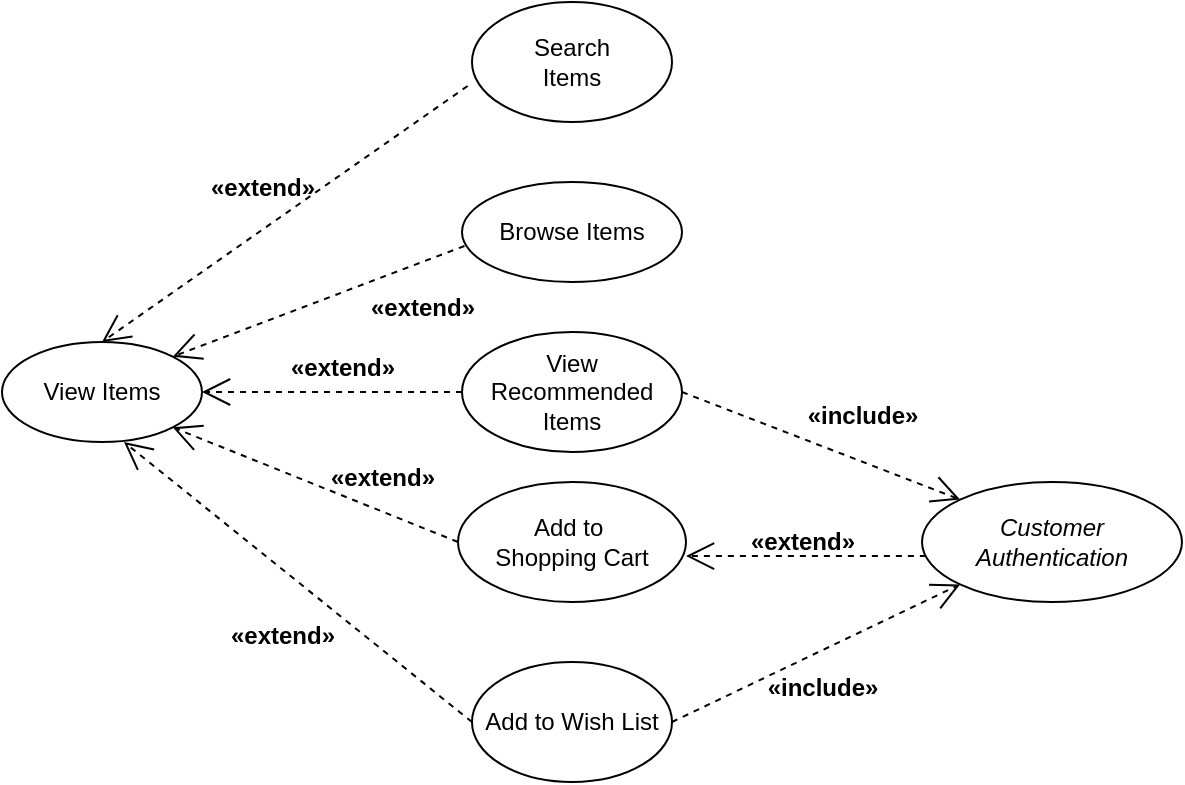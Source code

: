 <mxfile version="23.1.5" type="github">
  <diagram name="Trang-1" id="I40d7bDoAF0YKuTwU6rQ">
    <mxGraphModel dx="794" dy="470" grid="1" gridSize="10" guides="1" tooltips="1" connect="1" arrows="1" fold="1" page="1" pageScale="1" pageWidth="827" pageHeight="1169" math="0" shadow="0">
      <root>
        <mxCell id="0" />
        <mxCell id="1" parent="0" />
        <mxCell id="u2UoEmpoiVe40xYF6gXl-1" value="View Items" style="ellipse;whiteSpace=wrap;html=1;" vertex="1" parent="1">
          <mxGeometry x="60" y="240" width="100" height="50" as="geometry" />
        </mxCell>
        <mxCell id="u2UoEmpoiVe40xYF6gXl-2" value="Search&lt;br&gt;Items" style="ellipse;whiteSpace=wrap;html=1;" vertex="1" parent="1">
          <mxGeometry x="295" y="70" width="100" height="60" as="geometry" />
        </mxCell>
        <mxCell id="u2UoEmpoiVe40xYF6gXl-3" value="Browse Items" style="ellipse;whiteSpace=wrap;html=1;" vertex="1" parent="1">
          <mxGeometry x="290" y="160" width="110" height="50" as="geometry" />
        </mxCell>
        <mxCell id="u2UoEmpoiVe40xYF6gXl-4" value="View&lt;br&gt;Recommended &lt;br&gt;Items" style="ellipse;whiteSpace=wrap;html=1;" vertex="1" parent="1">
          <mxGeometry x="290" y="235" width="110" height="60" as="geometry" />
        </mxCell>
        <mxCell id="u2UoEmpoiVe40xYF6gXl-5" value="Add to&amp;nbsp;&lt;br&gt;Shopping Cart" style="ellipse;whiteSpace=wrap;html=1;" vertex="1" parent="1">
          <mxGeometry x="288" y="310" width="114" height="60" as="geometry" />
        </mxCell>
        <mxCell id="u2UoEmpoiVe40xYF6gXl-6" value="Add to Wish List" style="ellipse;whiteSpace=wrap;html=1;" vertex="1" parent="1">
          <mxGeometry x="295" y="400" width="100" height="60" as="geometry" />
        </mxCell>
        <mxCell id="u2UoEmpoiVe40xYF6gXl-7" value="&lt;i&gt;Customer Authentication&lt;/i&gt;" style="ellipse;whiteSpace=wrap;html=1;" vertex="1" parent="1">
          <mxGeometry x="520" y="310" width="130" height="60" as="geometry" />
        </mxCell>
        <mxCell id="u2UoEmpoiVe40xYF6gXl-8" value="" style="endArrow=open;endSize=12;dashed=1;html=1;rounded=0;exitX=-0.022;exitY=0.7;exitDx=0;exitDy=0;exitPerimeter=0;entryX=0.5;entryY=0;entryDx=0;entryDy=0;" edge="1" parent="1" source="u2UoEmpoiVe40xYF6gXl-2" target="u2UoEmpoiVe40xYF6gXl-1">
          <mxGeometry width="160" relative="1" as="geometry">
            <mxPoint x="330" y="250" as="sourcePoint" />
            <mxPoint x="490" y="250" as="targetPoint" />
          </mxGeometry>
        </mxCell>
        <mxCell id="u2UoEmpoiVe40xYF6gXl-10" value="«extend»" style="text;align=center;fontStyle=1;verticalAlign=middle;spacingLeft=3;spacingRight=3;strokeColor=none;rotatable=0;points=[[0,0.5],[1,0.5]];portConstraint=eastwest;html=1;" vertex="1" parent="1">
          <mxGeometry x="150" y="150" width="80" height="26" as="geometry" />
        </mxCell>
        <mxCell id="u2UoEmpoiVe40xYF6gXl-11" value="" style="endArrow=open;endSize=12;dashed=1;html=1;rounded=0;exitX=0.011;exitY=0.64;exitDx=0;exitDy=0;exitPerimeter=0;entryX=1;entryY=0;entryDx=0;entryDy=0;" edge="1" parent="1" source="u2UoEmpoiVe40xYF6gXl-3" target="u2UoEmpoiVe40xYF6gXl-1">
          <mxGeometry width="160" relative="1" as="geometry">
            <mxPoint x="330" y="350" as="sourcePoint" />
            <mxPoint x="490" y="350" as="targetPoint" />
          </mxGeometry>
        </mxCell>
        <mxCell id="u2UoEmpoiVe40xYF6gXl-13" value="«extend»" style="text;align=center;fontStyle=1;verticalAlign=middle;spacingLeft=3;spacingRight=3;strokeColor=none;rotatable=0;points=[[0,0.5],[1,0.5]];portConstraint=eastwest;html=1;" vertex="1" parent="1">
          <mxGeometry x="230" y="210" width="80" height="26" as="geometry" />
        </mxCell>
        <mxCell id="u2UoEmpoiVe40xYF6gXl-14" value="" style="endArrow=open;endSize=12;dashed=1;html=1;rounded=0;exitX=0;exitY=0.5;exitDx=0;exitDy=0;entryX=1;entryY=0.5;entryDx=0;entryDy=0;" edge="1" parent="1" source="u2UoEmpoiVe40xYF6gXl-4" target="u2UoEmpoiVe40xYF6gXl-1">
          <mxGeometry width="160" relative="1" as="geometry">
            <mxPoint x="330" y="250" as="sourcePoint" />
            <mxPoint x="490" y="250" as="targetPoint" />
          </mxGeometry>
        </mxCell>
        <mxCell id="u2UoEmpoiVe40xYF6gXl-15" value="«extend»" style="text;align=center;fontStyle=1;verticalAlign=middle;spacingLeft=3;spacingRight=3;strokeColor=none;rotatable=0;points=[[0,0.5],[1,0.5]];portConstraint=eastwest;html=1;" vertex="1" parent="1">
          <mxGeometry x="190" y="240" width="80" height="26" as="geometry" />
        </mxCell>
        <mxCell id="u2UoEmpoiVe40xYF6gXl-16" value="" style="endArrow=open;endSize=12;dashed=1;html=1;rounded=0;exitX=0;exitY=0.5;exitDx=0;exitDy=0;entryX=1;entryY=1;entryDx=0;entryDy=0;" edge="1" parent="1" source="u2UoEmpoiVe40xYF6gXl-5" target="u2UoEmpoiVe40xYF6gXl-1">
          <mxGeometry width="160" relative="1" as="geometry">
            <mxPoint x="330" y="250" as="sourcePoint" />
            <mxPoint x="490" y="250" as="targetPoint" />
          </mxGeometry>
        </mxCell>
        <mxCell id="u2UoEmpoiVe40xYF6gXl-17" value="«extend»" style="text;align=center;fontStyle=1;verticalAlign=middle;spacingLeft=3;spacingRight=3;strokeColor=none;rotatable=0;points=[[0,0.5],[1,0.5]];portConstraint=eastwest;html=1;" vertex="1" parent="1">
          <mxGeometry x="210" y="295" width="80" height="26" as="geometry" />
        </mxCell>
        <mxCell id="u2UoEmpoiVe40xYF6gXl-18" value="" style="endArrow=open;endSize=12;dashed=1;html=1;rounded=0;exitX=0;exitY=0.5;exitDx=0;exitDy=0;entryX=0.61;entryY=1;entryDx=0;entryDy=0;entryPerimeter=0;" edge="1" parent="1" source="u2UoEmpoiVe40xYF6gXl-6" target="u2UoEmpoiVe40xYF6gXl-1">
          <mxGeometry width="160" relative="1" as="geometry">
            <mxPoint x="330" y="250" as="sourcePoint" />
            <mxPoint x="490" y="250" as="targetPoint" />
          </mxGeometry>
        </mxCell>
        <mxCell id="u2UoEmpoiVe40xYF6gXl-19" value="«extend»" style="text;align=center;fontStyle=1;verticalAlign=middle;spacingLeft=3;spacingRight=3;strokeColor=none;rotatable=0;points=[[0,0.5],[1,0.5]];portConstraint=eastwest;html=1;" vertex="1" parent="1">
          <mxGeometry x="160" y="374" width="80" height="26" as="geometry" />
        </mxCell>
        <mxCell id="u2UoEmpoiVe40xYF6gXl-20" value="" style="endArrow=open;endSize=12;dashed=1;html=1;rounded=0;exitX=1;exitY=0.5;exitDx=0;exitDy=0;entryX=0;entryY=0;entryDx=0;entryDy=0;" edge="1" parent="1" source="u2UoEmpoiVe40xYF6gXl-4" target="u2UoEmpoiVe40xYF6gXl-7">
          <mxGeometry width="160" relative="1" as="geometry">
            <mxPoint x="330" y="250" as="sourcePoint" />
            <mxPoint x="490" y="250" as="targetPoint" />
          </mxGeometry>
        </mxCell>
        <mxCell id="u2UoEmpoiVe40xYF6gXl-21" value="«include»" style="text;align=center;fontStyle=1;verticalAlign=middle;spacingLeft=3;spacingRight=3;strokeColor=none;rotatable=0;points=[[0,0.5],[1,0.5]];portConstraint=eastwest;html=1;" vertex="1" parent="1">
          <mxGeometry x="450" y="264" width="80" height="26" as="geometry" />
        </mxCell>
        <mxCell id="u2UoEmpoiVe40xYF6gXl-22" value="«extend»" style="text;align=center;fontStyle=1;verticalAlign=middle;spacingLeft=3;spacingRight=3;strokeColor=none;rotatable=0;points=[[0,0.5],[1,0.5]];portConstraint=eastwest;html=1;" vertex="1" parent="1">
          <mxGeometry x="420" y="327" width="80" height="26" as="geometry" />
        </mxCell>
        <mxCell id="u2UoEmpoiVe40xYF6gXl-23" value="" style="endArrow=open;endSize=12;dashed=1;html=1;rounded=0;exitX=0.015;exitY=0.617;exitDx=0;exitDy=0;exitPerimeter=0;entryX=1;entryY=0.617;entryDx=0;entryDy=0;entryPerimeter=0;" edge="1" parent="1" source="u2UoEmpoiVe40xYF6gXl-7" target="u2UoEmpoiVe40xYF6gXl-5">
          <mxGeometry width="160" relative="1" as="geometry">
            <mxPoint x="330" y="250" as="sourcePoint" />
            <mxPoint x="490" y="250" as="targetPoint" />
          </mxGeometry>
        </mxCell>
        <mxCell id="u2UoEmpoiVe40xYF6gXl-24" value="" style="endArrow=open;endSize=12;dashed=1;html=1;rounded=0;exitX=1;exitY=0.5;exitDx=0;exitDy=0;entryX=0;entryY=1;entryDx=0;entryDy=0;" edge="1" parent="1" source="u2UoEmpoiVe40xYF6gXl-6" target="u2UoEmpoiVe40xYF6gXl-7">
          <mxGeometry width="160" relative="1" as="geometry">
            <mxPoint x="400" y="420" as="sourcePoint" />
            <mxPoint x="560" y="420" as="targetPoint" />
          </mxGeometry>
        </mxCell>
        <mxCell id="u2UoEmpoiVe40xYF6gXl-25" value="«include»" style="text;align=center;fontStyle=1;verticalAlign=middle;spacingLeft=3;spacingRight=3;strokeColor=none;rotatable=0;points=[[0,0.5],[1,0.5]];portConstraint=eastwest;html=1;" vertex="1" parent="1">
          <mxGeometry x="430" y="400" width="80" height="26" as="geometry" />
        </mxCell>
      </root>
    </mxGraphModel>
  </diagram>
</mxfile>
